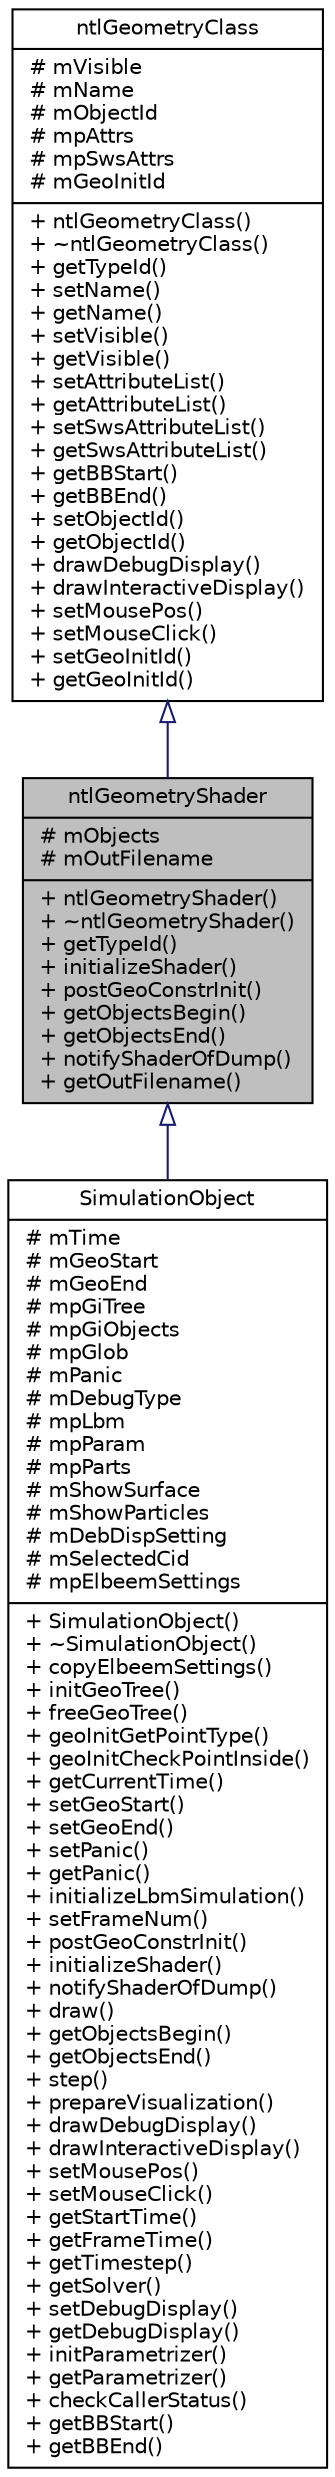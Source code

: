 digraph G
{
  edge [fontname="Helvetica",fontsize="10",labelfontname="Helvetica",labelfontsize="10"];
  node [fontname="Helvetica",fontsize="10",shape=record];
  Node1 [label="{ntlGeometryShader\n|# mObjects\l# mOutFilename\l|+ ntlGeometryShader()\l+ ~ntlGeometryShader()\l+ getTypeId()\l+ initializeShader()\l+ postGeoConstrInit()\l+ getObjectsBegin()\l+ getObjectsEnd()\l+ notifyShaderOfDump()\l+ getOutFilename()\l}",height=0.2,width=0.4,color="black", fillcolor="grey75", style="filled" fontcolor="black"];
  Node2 -> Node1 [dir=back,color="midnightblue",fontsize="10",style="solid",arrowtail="empty",fontname="Helvetica"];
  Node2 [label="{ntlGeometryClass\n|# mVisible\l# mName\l# mObjectId\l# mpAttrs\l# mpSwsAttrs\l# mGeoInitId\l|+ ntlGeometryClass()\l+ ~ntlGeometryClass()\l+ getTypeId()\l+ setName()\l+ getName()\l+ setVisible()\l+ getVisible()\l+ setAttributeList()\l+ getAttributeList()\l+ setSwsAttributeList()\l+ getSwsAttributeList()\l+ getBBStart()\l+ getBBEnd()\l+ setObjectId()\l+ getObjectId()\l+ drawDebugDisplay()\l+ drawInteractiveDisplay()\l+ setMousePos()\l+ setMouseClick()\l+ setGeoInitId()\l+ getGeoInitId()\l}",height=0.2,width=0.4,color="black", fillcolor="white", style="filled",URL="$dd/dcf/classntlGeometryClass.html"];
  Node1 -> Node3 [dir=back,color="midnightblue",fontsize="10",style="solid",arrowtail="empty",fontname="Helvetica"];
  Node3 [label="{SimulationObject\n|# mTime\l# mGeoStart\l# mGeoEnd\l# mpGiTree\l# mpGiObjects\l# mpGlob\l# mPanic\l# mDebugType\l# mpLbm\l# mpParam\l# mpParts\l# mShowSurface\l# mShowParticles\l# mDebDispSetting\l# mSelectedCid\l# mpElbeemSettings\l|+ SimulationObject()\l+ ~SimulationObject()\l+ copyElbeemSettings()\l+ initGeoTree()\l+ freeGeoTree()\l+ geoInitGetPointType()\l+ geoInitCheckPointInside()\l+ getCurrentTime()\l+ setGeoStart()\l+ setGeoEnd()\l+ setPanic()\l+ getPanic()\l+ initializeLbmSimulation()\l+ setFrameNum()\l+ postGeoConstrInit()\l+ initializeShader()\l+ notifyShaderOfDump()\l+ draw()\l+ getObjectsBegin()\l+ getObjectsEnd()\l+ step()\l+ prepareVisualization()\l+ drawDebugDisplay()\l+ drawInteractiveDisplay()\l+ setMousePos()\l+ setMouseClick()\l+ getStartTime()\l+ getFrameTime()\l+ getTimestep()\l+ getSolver()\l+ setDebugDisplay()\l+ getDebugDisplay()\l+ initParametrizer()\l+ getParametrizer()\l+ checkCallerStatus()\l+ getBBStart()\l+ getBBEnd()\l}",height=0.2,width=0.4,color="black", fillcolor="white", style="filled",URL="$da/df3/classSimulationObject.html"];
}

